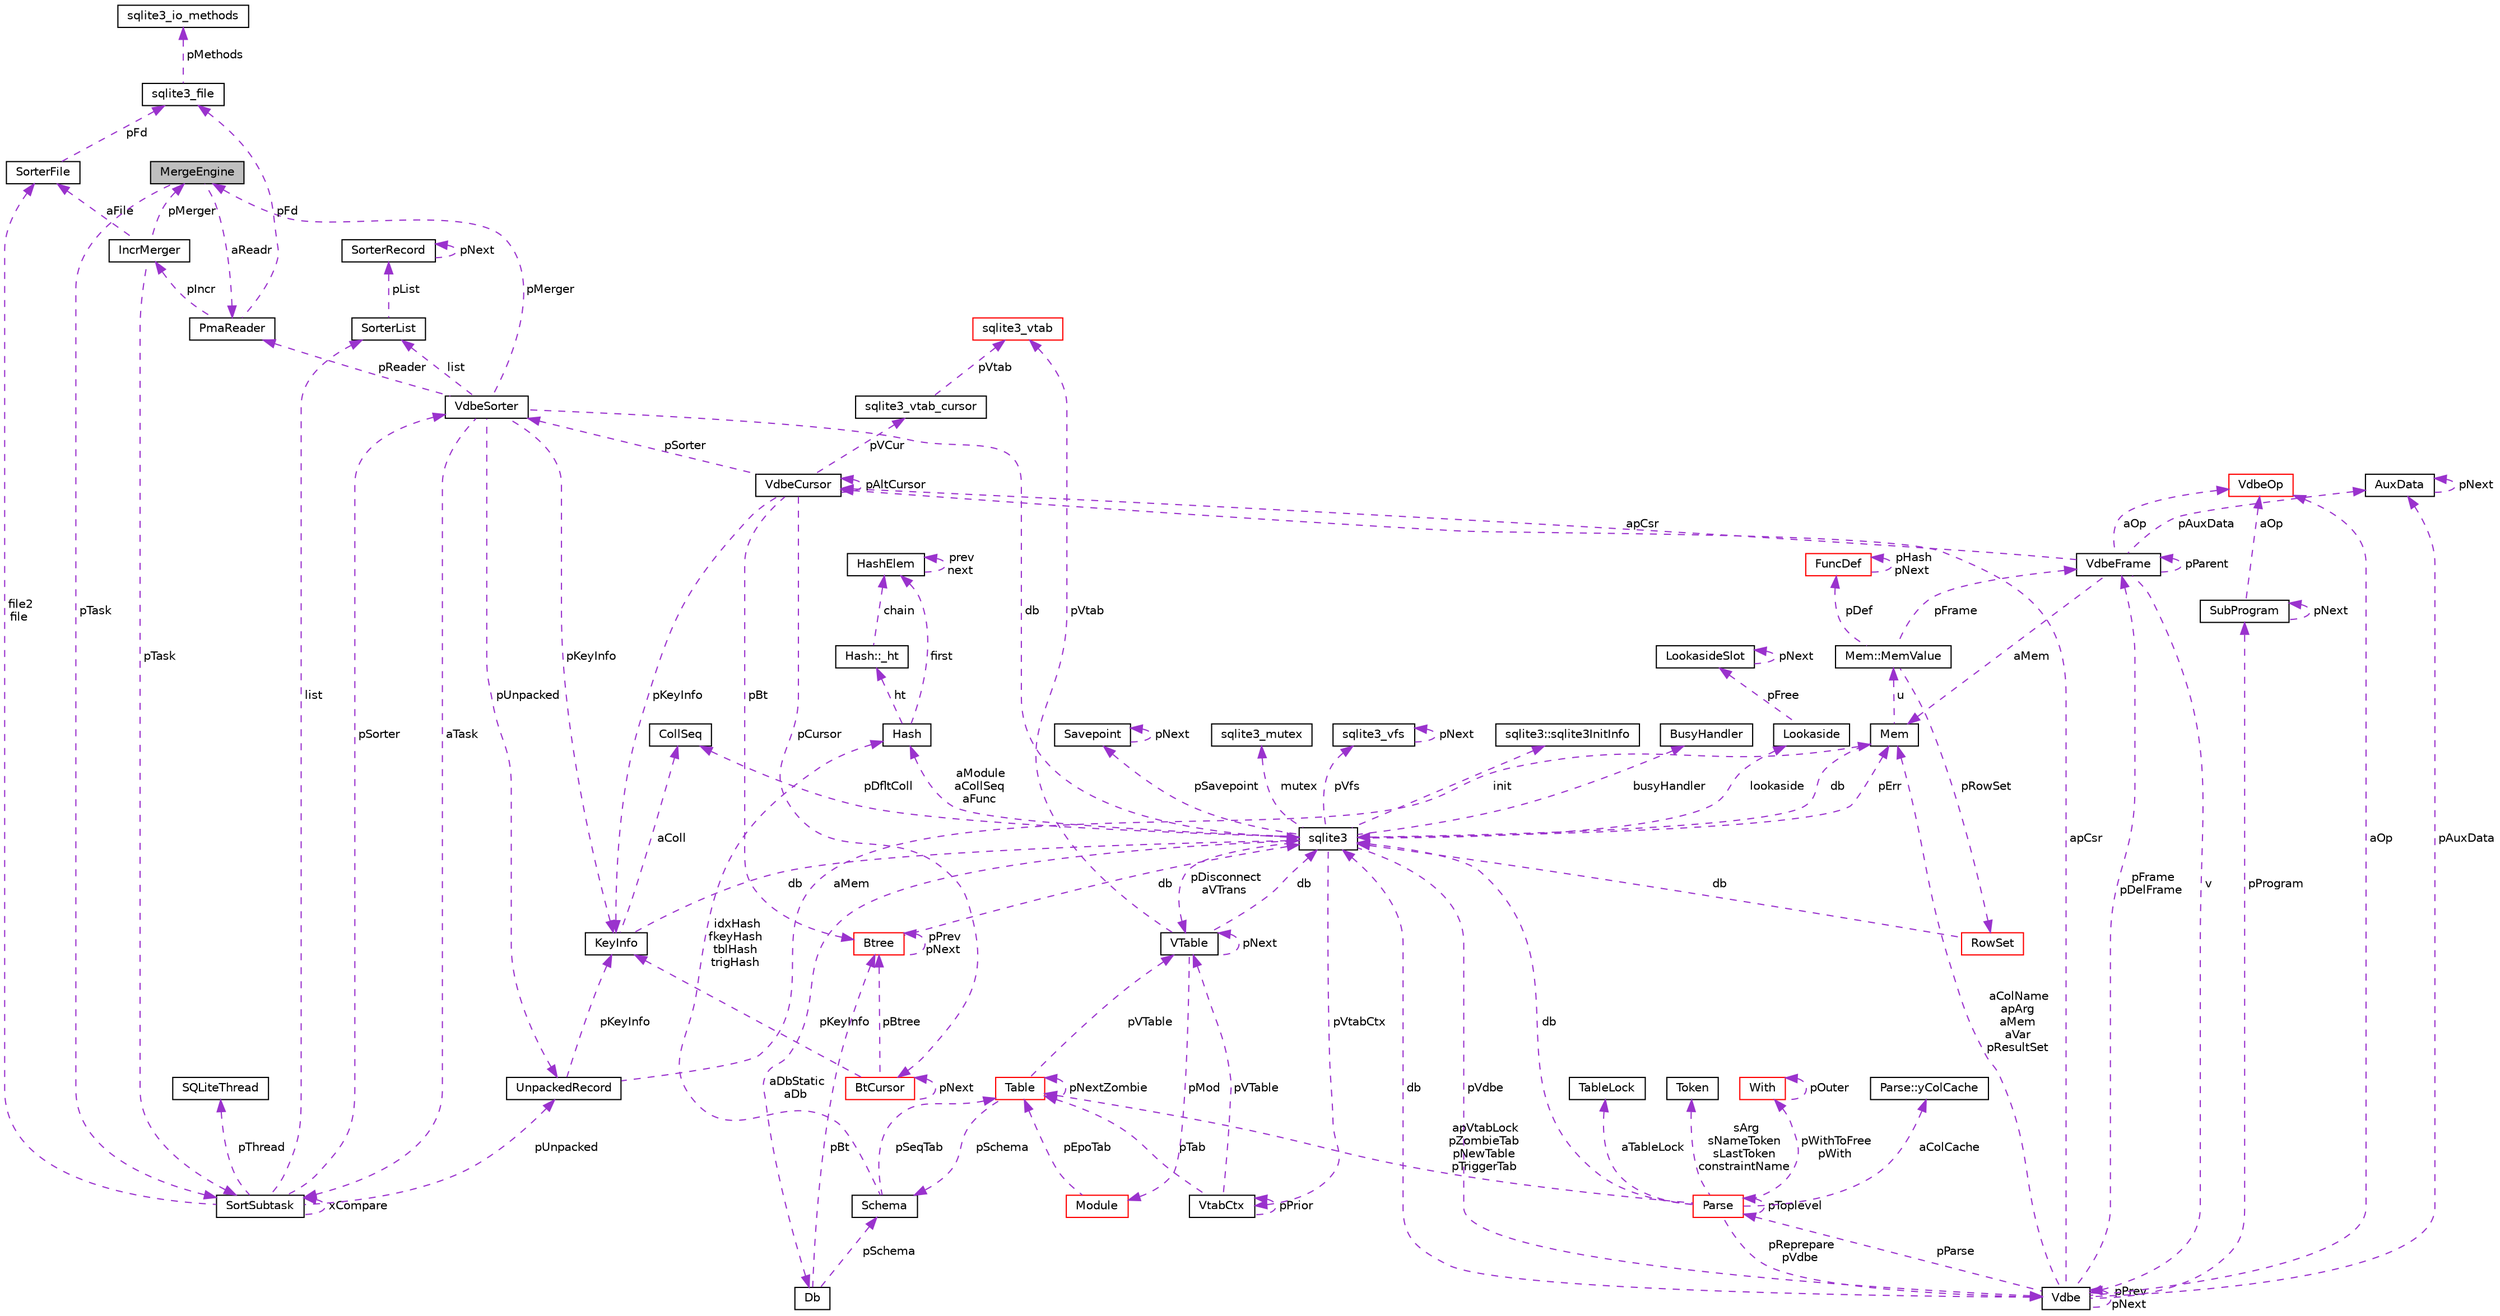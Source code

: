 digraph "MergeEngine"
{
  edge [fontname="Helvetica",fontsize="10",labelfontname="Helvetica",labelfontsize="10"];
  node [fontname="Helvetica",fontsize="10",shape=record];
  Node1 [label="MergeEngine",height=0.2,width=0.4,color="black", fillcolor="grey75", style="filled", fontcolor="black"];
  Node2 -> Node1 [dir="back",color="darkorchid3",fontsize="10",style="dashed",label=" aReadr" ,fontname="Helvetica"];
  Node2 [label="PmaReader",height=0.2,width=0.4,color="black", fillcolor="white", style="filled",URL="$structPmaReader.html"];
  Node3 -> Node2 [dir="back",color="darkorchid3",fontsize="10",style="dashed",label=" pFd" ,fontname="Helvetica"];
  Node3 [label="sqlite3_file",height=0.2,width=0.4,color="black", fillcolor="white", style="filled",URL="$structsqlite3__file.html"];
  Node4 -> Node3 [dir="back",color="darkorchid3",fontsize="10",style="dashed",label=" pMethods" ,fontname="Helvetica"];
  Node4 [label="sqlite3_io_methods",height=0.2,width=0.4,color="black", fillcolor="white", style="filled",URL="$structsqlite3__io__methods.html"];
  Node5 -> Node2 [dir="back",color="darkorchid3",fontsize="10",style="dashed",label=" pIncr" ,fontname="Helvetica"];
  Node5 [label="IncrMerger",height=0.2,width=0.4,color="black", fillcolor="white", style="filled",URL="$structIncrMerger.html"];
  Node1 -> Node5 [dir="back",color="darkorchid3",fontsize="10",style="dashed",label=" pMerger" ,fontname="Helvetica"];
  Node6 -> Node5 [dir="back",color="darkorchid3",fontsize="10",style="dashed",label=" aFile" ,fontname="Helvetica"];
  Node6 [label="SorterFile",height=0.2,width=0.4,color="black", fillcolor="white", style="filled",URL="$structSorterFile.html"];
  Node3 -> Node6 [dir="back",color="darkorchid3",fontsize="10",style="dashed",label=" pFd" ,fontname="Helvetica"];
  Node7 -> Node5 [dir="back",color="darkorchid3",fontsize="10",style="dashed",label=" pTask" ,fontname="Helvetica"];
  Node7 [label="SortSubtask",height=0.2,width=0.4,color="black", fillcolor="white", style="filled",URL="$structSortSubtask.html"];
  Node8 -> Node7 [dir="back",color="darkorchid3",fontsize="10",style="dashed",label=" list" ,fontname="Helvetica"];
  Node8 [label="SorterList",height=0.2,width=0.4,color="black", fillcolor="white", style="filled",URL="$structSorterList.html"];
  Node9 -> Node8 [dir="back",color="darkorchid3",fontsize="10",style="dashed",label=" pList" ,fontname="Helvetica"];
  Node9 [label="SorterRecord",height=0.2,width=0.4,color="black", fillcolor="white", style="filled",URL="$structSorterRecord.html"];
  Node9 -> Node9 [dir="back",color="darkorchid3",fontsize="10",style="dashed",label=" pNext" ,fontname="Helvetica"];
  Node10 -> Node7 [dir="back",color="darkorchid3",fontsize="10",style="dashed",label=" pSorter" ,fontname="Helvetica"];
  Node10 [label="VdbeSorter",height=0.2,width=0.4,color="black", fillcolor="white", style="filled",URL="$structVdbeSorter.html"];
  Node8 -> Node10 [dir="back",color="darkorchid3",fontsize="10",style="dashed",label=" list" ,fontname="Helvetica"];
  Node11 -> Node10 [dir="back",color="darkorchid3",fontsize="10",style="dashed",label=" db" ,fontname="Helvetica"];
  Node11 [label="sqlite3",height=0.2,width=0.4,color="black", fillcolor="white", style="filled",URL="$structsqlite3.html"];
  Node12 -> Node11 [dir="back",color="darkorchid3",fontsize="10",style="dashed",label=" pErr" ,fontname="Helvetica"];
  Node12 [label="Mem",height=0.2,width=0.4,color="black", fillcolor="white", style="filled",URL="$structMem.html"];
  Node13 -> Node12 [dir="back",color="darkorchid3",fontsize="10",style="dashed",label=" u" ,fontname="Helvetica"];
  Node13 [label="Mem::MemValue",height=0.2,width=0.4,color="black", fillcolor="white", style="filled",URL="$unionMem_1_1MemValue.html"];
  Node14 -> Node13 [dir="back",color="darkorchid3",fontsize="10",style="dashed",label=" pFrame" ,fontname="Helvetica"];
  Node14 [label="VdbeFrame",height=0.2,width=0.4,color="black", fillcolor="white", style="filled",URL="$structVdbeFrame.html"];
  Node12 -> Node14 [dir="back",color="darkorchid3",fontsize="10",style="dashed",label=" aMem" ,fontname="Helvetica"];
  Node15 -> Node14 [dir="back",color="darkorchid3",fontsize="10",style="dashed",label=" v" ,fontname="Helvetica"];
  Node15 [label="Vdbe",height=0.2,width=0.4,color="black", fillcolor="white", style="filled",URL="$structVdbe.html"];
  Node12 -> Node15 [dir="back",color="darkorchid3",fontsize="10",style="dashed",label=" aColName\napArg\naMem\naVar\npResultSet" ,fontname="Helvetica"];
  Node15 -> Node15 [dir="back",color="darkorchid3",fontsize="10",style="dashed",label=" pPrev\npNext" ,fontname="Helvetica"];
  Node11 -> Node15 [dir="back",color="darkorchid3",fontsize="10",style="dashed",label=" db" ,fontname="Helvetica"];
  Node14 -> Node15 [dir="back",color="darkorchid3",fontsize="10",style="dashed",label=" pFrame\npDelFrame" ,fontname="Helvetica"];
  Node16 -> Node15 [dir="back",color="darkorchid3",fontsize="10",style="dashed",label=" pAuxData" ,fontname="Helvetica"];
  Node16 [label="AuxData",height=0.2,width=0.4,color="black", fillcolor="white", style="filled",URL="$structAuxData.html"];
  Node16 -> Node16 [dir="back",color="darkorchid3",fontsize="10",style="dashed",label=" pNext" ,fontname="Helvetica"];
  Node17 -> Node15 [dir="back",color="darkorchid3",fontsize="10",style="dashed",label=" pProgram" ,fontname="Helvetica"];
  Node17 [label="SubProgram",height=0.2,width=0.4,color="black", fillcolor="white", style="filled",URL="$structSubProgram.html"];
  Node17 -> Node17 [dir="back",color="darkorchid3",fontsize="10",style="dashed",label=" pNext" ,fontname="Helvetica"];
  Node18 -> Node17 [dir="back",color="darkorchid3",fontsize="10",style="dashed",label=" aOp" ,fontname="Helvetica"];
  Node18 [label="VdbeOp",height=0.2,width=0.4,color="red", fillcolor="white", style="filled",URL="$structVdbeOp.html"];
  Node19 -> Node15 [dir="back",color="darkorchid3",fontsize="10",style="dashed",label=" apCsr" ,fontname="Helvetica"];
  Node19 [label="VdbeCursor",height=0.2,width=0.4,color="black", fillcolor="white", style="filled",URL="$structVdbeCursor.html"];
  Node20 -> Node19 [dir="back",color="darkorchid3",fontsize="10",style="dashed",label=" pCursor" ,fontname="Helvetica"];
  Node20 [label="BtCursor",height=0.2,width=0.4,color="red", fillcolor="white", style="filled",URL="$structBtCursor.html"];
  Node20 -> Node20 [dir="back",color="darkorchid3",fontsize="10",style="dashed",label=" pNext" ,fontname="Helvetica"];
  Node21 -> Node20 [dir="back",color="darkorchid3",fontsize="10",style="dashed",label=" pKeyInfo" ,fontname="Helvetica"];
  Node21 [label="KeyInfo",height=0.2,width=0.4,color="black", fillcolor="white", style="filled",URL="$structKeyInfo.html"];
  Node11 -> Node21 [dir="back",color="darkorchid3",fontsize="10",style="dashed",label=" db" ,fontname="Helvetica"];
  Node22 -> Node21 [dir="back",color="darkorchid3",fontsize="10",style="dashed",label=" aColl" ,fontname="Helvetica"];
  Node22 [label="CollSeq",height=0.2,width=0.4,color="black", fillcolor="white", style="filled",URL="$structCollSeq.html"];
  Node23 -> Node20 [dir="back",color="darkorchid3",fontsize="10",style="dashed",label=" pBtree" ,fontname="Helvetica"];
  Node23 [label="Btree",height=0.2,width=0.4,color="red", fillcolor="white", style="filled",URL="$structBtree.html"];
  Node11 -> Node23 [dir="back",color="darkorchid3",fontsize="10",style="dashed",label=" db" ,fontname="Helvetica"];
  Node23 -> Node23 [dir="back",color="darkorchid3",fontsize="10",style="dashed",label=" pPrev\npNext" ,fontname="Helvetica"];
  Node24 -> Node19 [dir="back",color="darkorchid3",fontsize="10",style="dashed",label=" pVCur" ,fontname="Helvetica"];
  Node24 [label="sqlite3_vtab_cursor",height=0.2,width=0.4,color="black", fillcolor="white", style="filled",URL="$structsqlite3__vtab__cursor.html"];
  Node25 -> Node24 [dir="back",color="darkorchid3",fontsize="10",style="dashed",label=" pVtab" ,fontname="Helvetica"];
  Node25 [label="sqlite3_vtab",height=0.2,width=0.4,color="red", fillcolor="white", style="filled",URL="$structsqlite3__vtab.html"];
  Node19 -> Node19 [dir="back",color="darkorchid3",fontsize="10",style="dashed",label=" pAltCursor" ,fontname="Helvetica"];
  Node21 -> Node19 [dir="back",color="darkorchid3",fontsize="10",style="dashed",label=" pKeyInfo" ,fontname="Helvetica"];
  Node23 -> Node19 [dir="back",color="darkorchid3",fontsize="10",style="dashed",label=" pBt" ,fontname="Helvetica"];
  Node10 -> Node19 [dir="back",color="darkorchid3",fontsize="10",style="dashed",label=" pSorter" ,fontname="Helvetica"];
  Node26 -> Node15 [dir="back",color="darkorchid3",fontsize="10",style="dashed",label=" pParse" ,fontname="Helvetica"];
  Node26 [label="Parse",height=0.2,width=0.4,color="red", fillcolor="white", style="filled",URL="$structParse.html"];
  Node15 -> Node26 [dir="back",color="darkorchid3",fontsize="10",style="dashed",label=" pReprepare\npVdbe" ,fontname="Helvetica"];
  Node11 -> Node26 [dir="back",color="darkorchid3",fontsize="10",style="dashed",label=" db" ,fontname="Helvetica"];
  Node27 -> Node26 [dir="back",color="darkorchid3",fontsize="10",style="dashed",label=" aTableLock" ,fontname="Helvetica"];
  Node27 [label="TableLock",height=0.2,width=0.4,color="black", fillcolor="white", style="filled",URL="$structTableLock.html"];
  Node28 -> Node26 [dir="back",color="darkorchid3",fontsize="10",style="dashed",label=" sArg\nsNameToken\nsLastToken\nconstraintName" ,fontname="Helvetica"];
  Node28 [label="Token",height=0.2,width=0.4,color="black", fillcolor="white", style="filled",URL="$structToken.html"];
  Node29 -> Node26 [dir="back",color="darkorchid3",fontsize="10",style="dashed",label=" pWithToFree\npWith" ,fontname="Helvetica"];
  Node29 [label="With",height=0.2,width=0.4,color="red", fillcolor="white", style="filled",URL="$structWith.html"];
  Node29 -> Node29 [dir="back",color="darkorchid3",fontsize="10",style="dashed",label=" pOuter" ,fontname="Helvetica"];
  Node30 -> Node26 [dir="back",color="darkorchid3",fontsize="10",style="dashed",label=" aColCache" ,fontname="Helvetica"];
  Node30 [label="Parse::yColCache",height=0.2,width=0.4,color="black", fillcolor="white", style="filled",URL="$structParse_1_1yColCache.html"];
  Node31 -> Node26 [dir="back",color="darkorchid3",fontsize="10",style="dashed",label=" apVtabLock\npZombieTab\npNewTable\npTriggerTab" ,fontname="Helvetica"];
  Node31 [label="Table",height=0.2,width=0.4,color="red", fillcolor="white", style="filled",URL="$structTable.html"];
  Node32 -> Node31 [dir="back",color="darkorchid3",fontsize="10",style="dashed",label=" pSchema" ,fontname="Helvetica"];
  Node32 [label="Schema",height=0.2,width=0.4,color="black", fillcolor="white", style="filled",URL="$structSchema.html"];
  Node31 -> Node32 [dir="back",color="darkorchid3",fontsize="10",style="dashed",label=" pSeqTab" ,fontname="Helvetica"];
  Node33 -> Node32 [dir="back",color="darkorchid3",fontsize="10",style="dashed",label=" idxHash\nfkeyHash\ntblHash\ntrigHash" ,fontname="Helvetica"];
  Node33 [label="Hash",height=0.2,width=0.4,color="black", fillcolor="white", style="filled",URL="$structHash.html"];
  Node34 -> Node33 [dir="back",color="darkorchid3",fontsize="10",style="dashed",label=" ht" ,fontname="Helvetica"];
  Node34 [label="Hash::_ht",height=0.2,width=0.4,color="black", fillcolor="white", style="filled",URL="$structHash_1_1__ht.html"];
  Node35 -> Node34 [dir="back",color="darkorchid3",fontsize="10",style="dashed",label=" chain" ,fontname="Helvetica"];
  Node35 [label="HashElem",height=0.2,width=0.4,color="black", fillcolor="white", style="filled",URL="$structHashElem.html"];
  Node35 -> Node35 [dir="back",color="darkorchid3",fontsize="10",style="dashed",label=" prev\nnext" ,fontname="Helvetica"];
  Node35 -> Node33 [dir="back",color="darkorchid3",fontsize="10",style="dashed",label=" first" ,fontname="Helvetica"];
  Node36 -> Node31 [dir="back",color="darkorchid3",fontsize="10",style="dashed",label=" pVTable" ,fontname="Helvetica"];
  Node36 [label="VTable",height=0.2,width=0.4,color="black", fillcolor="white", style="filled",URL="$structVTable.html"];
  Node11 -> Node36 [dir="back",color="darkorchid3",fontsize="10",style="dashed",label=" db" ,fontname="Helvetica"];
  Node36 -> Node36 [dir="back",color="darkorchid3",fontsize="10",style="dashed",label=" pNext" ,fontname="Helvetica"];
  Node37 -> Node36 [dir="back",color="darkorchid3",fontsize="10",style="dashed",label=" pMod" ,fontname="Helvetica"];
  Node37 [label="Module",height=0.2,width=0.4,color="red", fillcolor="white", style="filled",URL="$structModule.html"];
  Node31 -> Node37 [dir="back",color="darkorchid3",fontsize="10",style="dashed",label=" pEpoTab" ,fontname="Helvetica"];
  Node25 -> Node36 [dir="back",color="darkorchid3",fontsize="10",style="dashed",label=" pVtab" ,fontname="Helvetica"];
  Node31 -> Node31 [dir="back",color="darkorchid3",fontsize="10",style="dashed",label=" pNextZombie" ,fontname="Helvetica"];
  Node26 -> Node26 [dir="back",color="darkorchid3",fontsize="10",style="dashed",label=" pToplevel" ,fontname="Helvetica"];
  Node18 -> Node15 [dir="back",color="darkorchid3",fontsize="10",style="dashed",label=" aOp" ,fontname="Helvetica"];
  Node14 -> Node14 [dir="back",color="darkorchid3",fontsize="10",style="dashed",label=" pParent" ,fontname="Helvetica"];
  Node16 -> Node14 [dir="back",color="darkorchid3",fontsize="10",style="dashed",label=" pAuxData" ,fontname="Helvetica"];
  Node19 -> Node14 [dir="back",color="darkorchid3",fontsize="10",style="dashed",label=" apCsr" ,fontname="Helvetica"];
  Node18 -> Node14 [dir="back",color="darkorchid3",fontsize="10",style="dashed",label=" aOp" ,fontname="Helvetica"];
  Node38 -> Node13 [dir="back",color="darkorchid3",fontsize="10",style="dashed",label=" pRowSet" ,fontname="Helvetica"];
  Node38 [label="RowSet",height=0.2,width=0.4,color="red", fillcolor="white", style="filled",URL="$structRowSet.html"];
  Node11 -> Node38 [dir="back",color="darkorchid3",fontsize="10",style="dashed",label=" db" ,fontname="Helvetica"];
  Node39 -> Node13 [dir="back",color="darkorchid3",fontsize="10",style="dashed",label=" pDef" ,fontname="Helvetica"];
  Node39 [label="FuncDef",height=0.2,width=0.4,color="red", fillcolor="white", style="filled",URL="$structFuncDef.html"];
  Node39 -> Node39 [dir="back",color="darkorchid3",fontsize="10",style="dashed",label=" pHash\npNext" ,fontname="Helvetica"];
  Node11 -> Node12 [dir="back",color="darkorchid3",fontsize="10",style="dashed",label=" db" ,fontname="Helvetica"];
  Node15 -> Node11 [dir="back",color="darkorchid3",fontsize="10",style="dashed",label=" pVdbe" ,fontname="Helvetica"];
  Node40 -> Node11 [dir="back",color="darkorchid3",fontsize="10",style="dashed",label=" pSavepoint" ,fontname="Helvetica"];
  Node40 [label="Savepoint",height=0.2,width=0.4,color="black", fillcolor="white", style="filled",URL="$structSavepoint.html"];
  Node40 -> Node40 [dir="back",color="darkorchid3",fontsize="10",style="dashed",label=" pNext" ,fontname="Helvetica"];
  Node41 -> Node11 [dir="back",color="darkorchid3",fontsize="10",style="dashed",label=" lookaside" ,fontname="Helvetica"];
  Node41 [label="Lookaside",height=0.2,width=0.4,color="black", fillcolor="white", style="filled",URL="$structLookaside.html"];
  Node42 -> Node41 [dir="back",color="darkorchid3",fontsize="10",style="dashed",label=" pFree" ,fontname="Helvetica"];
  Node42 [label="LookasideSlot",height=0.2,width=0.4,color="black", fillcolor="white", style="filled",URL="$structLookasideSlot.html"];
  Node42 -> Node42 [dir="back",color="darkorchid3",fontsize="10",style="dashed",label=" pNext" ,fontname="Helvetica"];
  Node43 -> Node11 [dir="back",color="darkorchid3",fontsize="10",style="dashed",label=" mutex" ,fontname="Helvetica"];
  Node43 [label="sqlite3_mutex",height=0.2,width=0.4,color="black", fillcolor="white", style="filled",URL="$structsqlite3__mutex.html"];
  Node44 -> Node11 [dir="back",color="darkorchid3",fontsize="10",style="dashed",label=" pVfs" ,fontname="Helvetica"];
  Node44 [label="sqlite3_vfs",height=0.2,width=0.4,color="black", fillcolor="white", style="filled",URL="$structsqlite3__vfs.html"];
  Node44 -> Node44 [dir="back",color="darkorchid3",fontsize="10",style="dashed",label=" pNext" ,fontname="Helvetica"];
  Node45 -> Node11 [dir="back",color="darkorchid3",fontsize="10",style="dashed",label=" init" ,fontname="Helvetica"];
  Node45 [label="sqlite3::sqlite3InitInfo",height=0.2,width=0.4,color="black", fillcolor="white", style="filled",URL="$structsqlite3_1_1sqlite3InitInfo.html"];
  Node46 -> Node11 [dir="back",color="darkorchid3",fontsize="10",style="dashed",label=" busyHandler" ,fontname="Helvetica"];
  Node46 [label="BusyHandler",height=0.2,width=0.4,color="black", fillcolor="white", style="filled",URL="$structBusyHandler.html"];
  Node47 -> Node11 [dir="back",color="darkorchid3",fontsize="10",style="dashed",label=" pVtabCtx" ,fontname="Helvetica"];
  Node47 [label="VtabCtx",height=0.2,width=0.4,color="black", fillcolor="white", style="filled",URL="$structVtabCtx.html"];
  Node47 -> Node47 [dir="back",color="darkorchid3",fontsize="10",style="dashed",label=" pPrior" ,fontname="Helvetica"];
  Node36 -> Node47 [dir="back",color="darkorchid3",fontsize="10",style="dashed",label=" pVTable" ,fontname="Helvetica"];
  Node31 -> Node47 [dir="back",color="darkorchid3",fontsize="10",style="dashed",label=" pTab" ,fontname="Helvetica"];
  Node22 -> Node11 [dir="back",color="darkorchid3",fontsize="10",style="dashed",label=" pDfltColl" ,fontname="Helvetica"];
  Node36 -> Node11 [dir="back",color="darkorchid3",fontsize="10",style="dashed",label=" pDisconnect\naVTrans" ,fontname="Helvetica"];
  Node48 -> Node11 [dir="back",color="darkorchid3",fontsize="10",style="dashed",label=" aDbStatic\naDb" ,fontname="Helvetica"];
  Node48 [label="Db",height=0.2,width=0.4,color="black", fillcolor="white", style="filled",URL="$structDb.html"];
  Node32 -> Node48 [dir="back",color="darkorchid3",fontsize="10",style="dashed",label=" pSchema" ,fontname="Helvetica"];
  Node23 -> Node48 [dir="back",color="darkorchid3",fontsize="10",style="dashed",label=" pBt" ,fontname="Helvetica"];
  Node33 -> Node11 [dir="back",color="darkorchid3",fontsize="10",style="dashed",label=" aModule\naCollSeq\naFunc" ,fontname="Helvetica"];
  Node1 -> Node10 [dir="back",color="darkorchid3",fontsize="10",style="dashed",label=" pMerger" ,fontname="Helvetica"];
  Node2 -> Node10 [dir="back",color="darkorchid3",fontsize="10",style="dashed",label=" pReader" ,fontname="Helvetica"];
  Node21 -> Node10 [dir="back",color="darkorchid3",fontsize="10",style="dashed",label=" pKeyInfo" ,fontname="Helvetica"];
  Node49 -> Node10 [dir="back",color="darkorchid3",fontsize="10",style="dashed",label=" pUnpacked" ,fontname="Helvetica"];
  Node49 [label="UnpackedRecord",height=0.2,width=0.4,color="black", fillcolor="white", style="filled",URL="$structUnpackedRecord.html"];
  Node12 -> Node49 [dir="back",color="darkorchid3",fontsize="10",style="dashed",label=" aMem" ,fontname="Helvetica"];
  Node21 -> Node49 [dir="back",color="darkorchid3",fontsize="10",style="dashed",label=" pKeyInfo" ,fontname="Helvetica"];
  Node7 -> Node10 [dir="back",color="darkorchid3",fontsize="10",style="dashed",label=" aTask" ,fontname="Helvetica"];
  Node50 -> Node7 [dir="back",color="darkorchid3",fontsize="10",style="dashed",label=" pThread" ,fontname="Helvetica"];
  Node50 [label="SQLiteThread",height=0.2,width=0.4,color="black", fillcolor="white", style="filled",URL="$structSQLiteThread.html"];
  Node49 -> Node7 [dir="back",color="darkorchid3",fontsize="10",style="dashed",label=" pUnpacked" ,fontname="Helvetica"];
  Node6 -> Node7 [dir="back",color="darkorchid3",fontsize="10",style="dashed",label=" file2\nfile" ,fontname="Helvetica"];
  Node7 -> Node7 [dir="back",color="darkorchid3",fontsize="10",style="dashed",label=" xCompare" ,fontname="Helvetica"];
  Node7 -> Node1 [dir="back",color="darkorchid3",fontsize="10",style="dashed",label=" pTask" ,fontname="Helvetica"];
}
